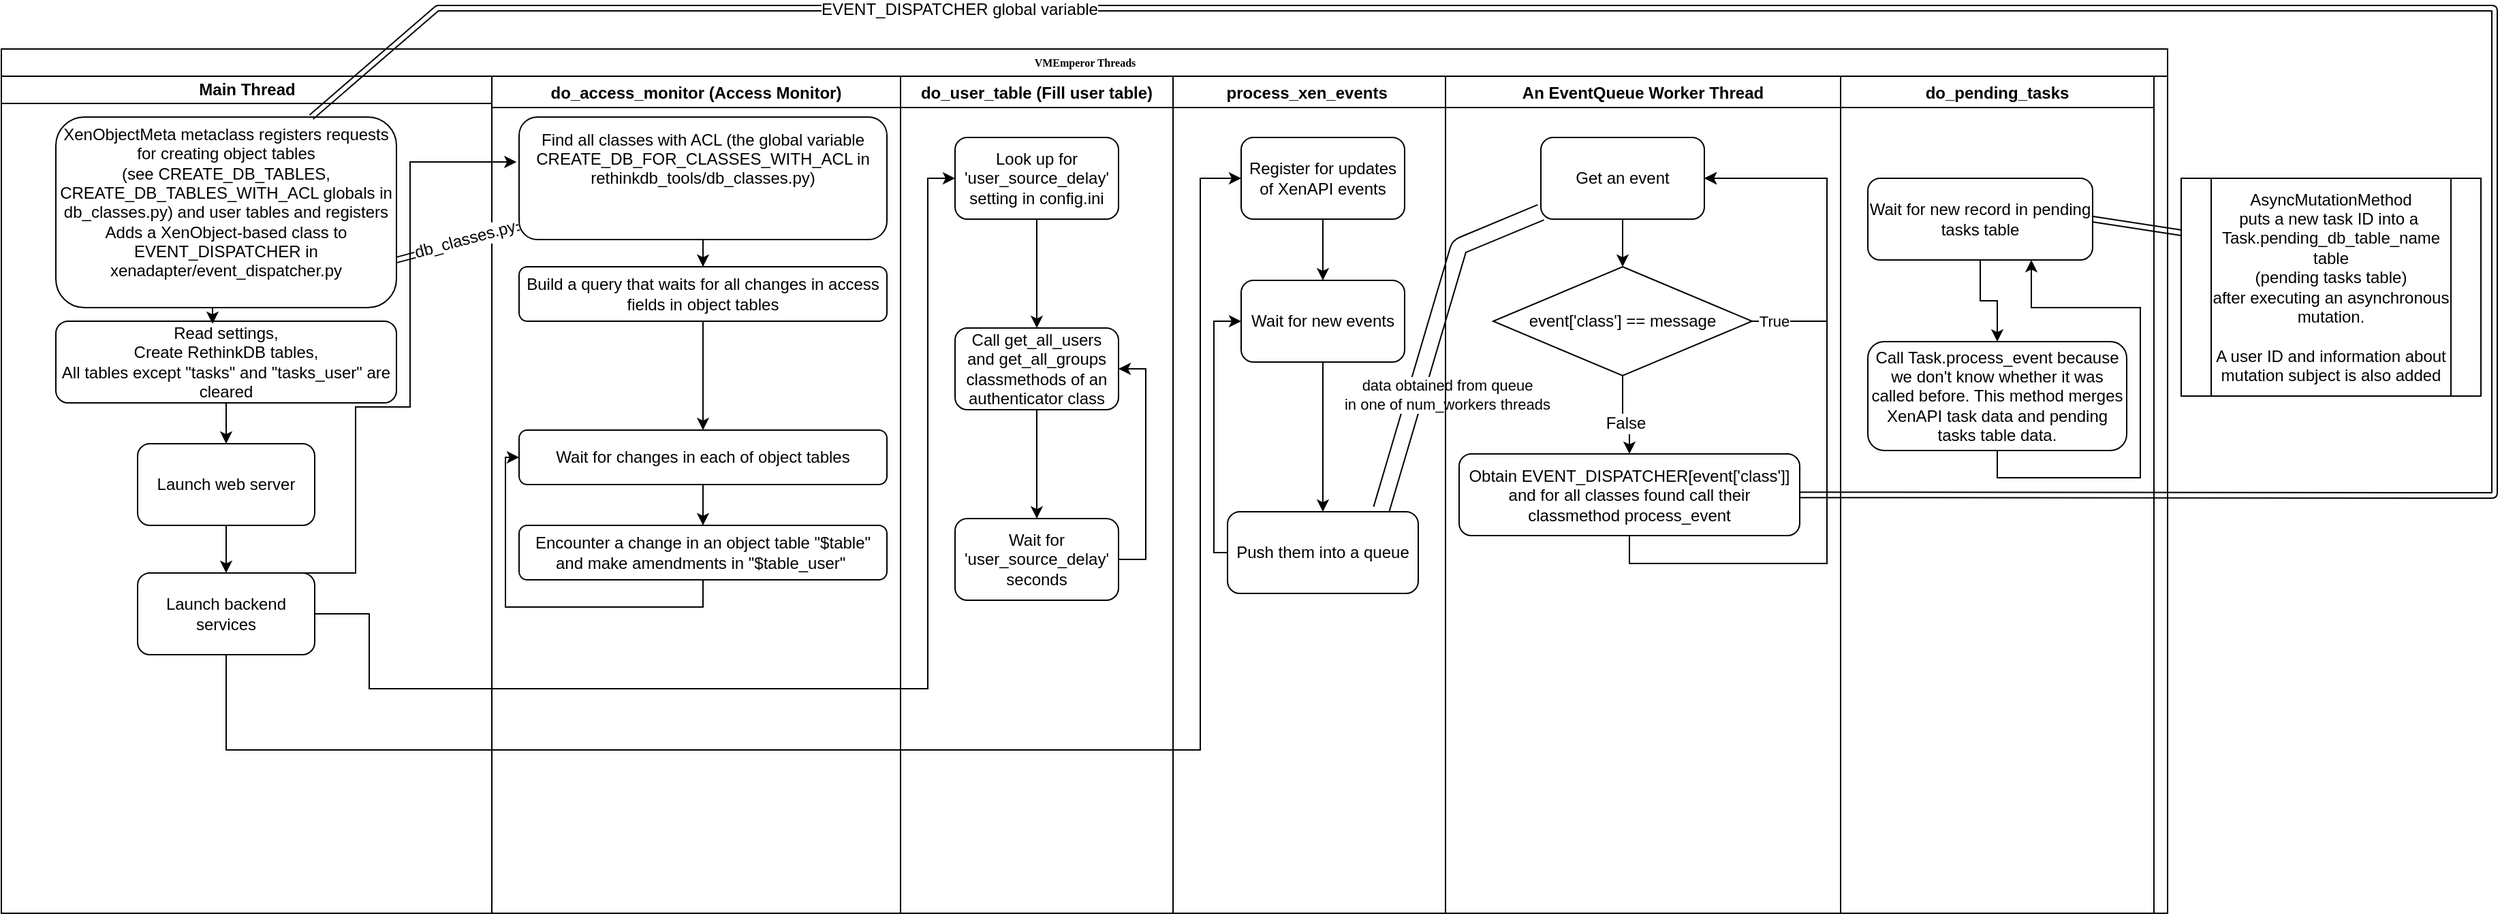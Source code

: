 <mxfile version="10.8.0" type="device"><diagram name="Page-1" id="74e2e168-ea6b-b213-b513-2b3c1d86103e"><mxGraphModel dx="674" dy="2419" grid="1" gridSize="10" guides="1" tooltips="1" connect="1" arrows="1" fold="1" page="1" pageScale="1" pageWidth="1100" pageHeight="850" background="#ffffff" math="0" shadow="0"><root><mxCell id="0"/><mxCell id="1" parent="0"/><mxCell id="77e6c97f196da883-1" value="VMEmperor Threads" style="swimlane;html=1;childLayout=stackLayout;startSize=20;rounded=0;shadow=0;labelBackgroundColor=none;strokeColor=#000000;strokeWidth=1;fillColor=#ffffff;fontFamily=Verdana;fontSize=8;fontColor=#000000;align=center;" parent="1" vertex="1" treatAsSingle="0"><mxGeometry x="10" y="-35" width="1590" height="635" as="geometry"/></mxCell><mxCell id="77e6c97f196da883-2" value="Main Thread&lt;br&gt;" style="swimlane;html=1;startSize=20;" parent="77e6c97f196da883-1" vertex="1" treatAsSingle="0"><mxGeometry y="20" width="360" height="615" as="geometry"/></mxCell><mxCell id="X5pP5uD3E4dSaAX-Qvk0-16" value="" style="edgeStyle=orthogonalEdgeStyle;rounded=0;orthogonalLoop=1;jettySize=auto;html=1;" parent="77e6c97f196da883-2" source="X5pP5uD3E4dSaAX-Qvk0-4" target="X5pP5uD3E4dSaAX-Qvk0-6" edge="1"><mxGeometry relative="1" as="geometry"/></mxCell><mxCell id="X5pP5uD3E4dSaAX-Qvk0-4" value="Read settings,&lt;br&gt;Create RethinkDB tables,&lt;br&gt;All tables except &quot;tasks&quot; and &quot;tasks_user&quot; are cleared&lt;br&gt;" style="rounded=1;whiteSpace=wrap;html=1;" parent="77e6c97f196da883-2" vertex="1"><mxGeometry x="40" y="180" width="250" height="60" as="geometry"/></mxCell><mxCell id="X5pP5uD3E4dSaAX-Qvk0-17" value="" style="edgeStyle=orthogonalEdgeStyle;rounded=0;orthogonalLoop=1;jettySize=auto;html=1;" parent="77e6c97f196da883-2" source="X5pP5uD3E4dSaAX-Qvk0-6" target="X5pP5uD3E4dSaAX-Qvk0-7" edge="1"><mxGeometry relative="1" as="geometry"/></mxCell><mxCell id="X5pP5uD3E4dSaAX-Qvk0-6" value="Launch web server" style="rounded=1;whiteSpace=wrap;html=1;" parent="77e6c97f196da883-2" vertex="1"><mxGeometry x="100" y="270" width="130" height="60" as="geometry"/></mxCell><mxCell id="X5pP5uD3E4dSaAX-Qvk0-7" value="Launch backend services&lt;br&gt;" style="rounded=1;whiteSpace=wrap;html=1;" parent="77e6c97f196da883-2" vertex="1"><mxGeometry x="100" y="365" width="130" height="60" as="geometry"/></mxCell><mxCell id="X5pP5uD3E4dSaAX-Qvk0-15" style="edgeStyle=orthogonalEdgeStyle;rounded=0;orthogonalLoop=1;jettySize=auto;html=1;exitX=0.5;exitY=1;exitDx=0;exitDy=0;entryX=0.46;entryY=0.033;entryDx=0;entryDy=0;entryPerimeter=0;" parent="77e6c97f196da883-2" source="X5pP5uD3E4dSaAX-Qvk0-11" target="X5pP5uD3E4dSaAX-Qvk0-4" edge="1"><mxGeometry relative="1" as="geometry"/></mxCell><mxCell id="X5pP5uD3E4dSaAX-Qvk0-11" value="XenObjectMeta metaclass registers requests for creating object tables&lt;br&gt;(see CREATE_DB_TABLES, CREATE_DB_TABLES_WITH_ACL globals in db_classes.py) and user tables and registers&lt;br&gt;Adds a XenObject-based class to EVENT_DISPATCHER in xenadapter/event_dispatcher.py&lt;br&gt;&lt;br&gt;" style="rounded=1;whiteSpace=wrap;html=1;" parent="77e6c97f196da883-2" vertex="1"><mxGeometry x="40" y="30" width="250" height="140" as="geometry"/></mxCell><mxCell id="X5pP5uD3E4dSaAX-Qvk0-18" value="do_access_monitor (Access Monitor)" style="swimlane;" parent="77e6c97f196da883-1" vertex="1" treatAsSingle="0"><mxGeometry x="360" y="20" width="300" height="615" as="geometry"/></mxCell><mxCell id="X5pP5uD3E4dSaAX-Qvk0-20" value="" style="edgeStyle=orthogonalEdgeStyle;rounded=0;orthogonalLoop=1;jettySize=auto;html=1;" parent="X5pP5uD3E4dSaAX-Qvk0-18" source="X5pP5uD3E4dSaAX-Qvk0-3" target="X5pP5uD3E4dSaAX-Qvk0-19" edge="1"><mxGeometry relative="1" as="geometry"/></mxCell><mxCell id="X5pP5uD3E4dSaAX-Qvk0-3" value="Find all classes with ACL (the global variable CREATE_DB_FOR_CLASSES_WITH_ACL in rethinkdb_tools/db_classes.py)&lt;br&gt;&lt;br&gt;&lt;br&gt;" style="rounded=1;whiteSpace=wrap;html=1;" parent="X5pP5uD3E4dSaAX-Qvk0-18" vertex="1"><mxGeometry x="20" y="30" width="270" height="90" as="geometry"/></mxCell><mxCell id="X5pP5uD3E4dSaAX-Qvk0-26" value="" style="edgeStyle=orthogonalEdgeStyle;rounded=0;orthogonalLoop=1;jettySize=auto;html=1;" parent="X5pP5uD3E4dSaAX-Qvk0-18" source="X5pP5uD3E4dSaAX-Qvk0-19" target="X5pP5uD3E4dSaAX-Qvk0-25" edge="1"><mxGeometry relative="1" as="geometry"/></mxCell><mxCell id="X5pP5uD3E4dSaAX-Qvk0-19" value="Build a query that waits for all changes in access fields in object tables&lt;br&gt;" style="rounded=1;whiteSpace=wrap;html=1;" parent="X5pP5uD3E4dSaAX-Qvk0-18" vertex="1"><mxGeometry x="20" y="140" width="270" height="40" as="geometry"/></mxCell><mxCell id="X5pP5uD3E4dSaAX-Qvk0-28" value="" style="edgeStyle=orthogonalEdgeStyle;rounded=0;orthogonalLoop=1;jettySize=auto;html=1;" parent="X5pP5uD3E4dSaAX-Qvk0-18" source="X5pP5uD3E4dSaAX-Qvk0-25" target="X5pP5uD3E4dSaAX-Qvk0-27" edge="1"><mxGeometry relative="1" as="geometry"/></mxCell><mxCell id="X5pP5uD3E4dSaAX-Qvk0-25" value="Wait for changes in each of object tables&lt;br&gt;" style="rounded=1;whiteSpace=wrap;html=1;" parent="X5pP5uD3E4dSaAX-Qvk0-18" vertex="1"><mxGeometry x="20" y="260" width="270" height="40" as="geometry"/></mxCell><mxCell id="X5pP5uD3E4dSaAX-Qvk0-31" style="edgeStyle=orthogonalEdgeStyle;rounded=0;orthogonalLoop=1;jettySize=auto;html=1;exitX=0.5;exitY=1;exitDx=0;exitDy=0;entryX=0;entryY=0.5;entryDx=0;entryDy=0;" parent="X5pP5uD3E4dSaAX-Qvk0-18" source="X5pP5uD3E4dSaAX-Qvk0-27" target="X5pP5uD3E4dSaAX-Qvk0-25" edge="1"><mxGeometry relative="1" as="geometry"><Array as="points"><mxPoint x="155" y="390"/><mxPoint x="10" y="390"/><mxPoint x="10" y="280"/></Array></mxGeometry></mxCell><mxCell id="X5pP5uD3E4dSaAX-Qvk0-27" value="Encounter a change in an object table &quot;$table&quot; and make amendments in &quot;$table_user&quot;&amp;nbsp;&lt;br&gt;" style="rounded=1;whiteSpace=wrap;html=1;" parent="X5pP5uD3E4dSaAX-Qvk0-18" vertex="1"><mxGeometry x="20" y="330" width="270" height="40" as="geometry"/></mxCell><mxCell id="X5pP5uD3E4dSaAX-Qvk0-32" value="do_user_table (Fill user table)" style="swimlane;" parent="77e6c97f196da883-1" vertex="1" treatAsSingle="0"><mxGeometry x="660" y="20" width="200" height="615" as="geometry"/></mxCell><mxCell id="X5pP5uD3E4dSaAX-Qvk0-41" value="" style="edgeStyle=orthogonalEdgeStyle;rounded=0;orthogonalLoop=1;jettySize=auto;html=1;" parent="X5pP5uD3E4dSaAX-Qvk0-32" source="X5pP5uD3E4dSaAX-Qvk0-37" target="X5pP5uD3E4dSaAX-Qvk0-40" edge="1"><mxGeometry relative="1" as="geometry"/></mxCell><mxCell id="X5pP5uD3E4dSaAX-Qvk0-37" value="Look up for 'user_source_delay' setting in config.ini" style="rounded=1;whiteSpace=wrap;html=1;" parent="X5pP5uD3E4dSaAX-Qvk0-32" vertex="1"><mxGeometry x="40" y="45" width="120" height="60" as="geometry"/></mxCell><mxCell id="X5pP5uD3E4dSaAX-Qvk0-43" value="" style="edgeStyle=orthogonalEdgeStyle;rounded=0;orthogonalLoop=1;jettySize=auto;html=1;" parent="X5pP5uD3E4dSaAX-Qvk0-32" source="X5pP5uD3E4dSaAX-Qvk0-40" target="X5pP5uD3E4dSaAX-Qvk0-42" edge="1"><mxGeometry relative="1" as="geometry"/></mxCell><mxCell id="X5pP5uD3E4dSaAX-Qvk0-40" value="Call get_all_users and get_all_groups classmethods of an authenticator class" style="rounded=1;whiteSpace=wrap;html=1;" parent="X5pP5uD3E4dSaAX-Qvk0-32" vertex="1"><mxGeometry x="40" y="185" width="120" height="60" as="geometry"/></mxCell><mxCell id="X5pP5uD3E4dSaAX-Qvk0-46" style="edgeStyle=orthogonalEdgeStyle;rounded=0;orthogonalLoop=1;jettySize=auto;html=1;exitX=1;exitY=0.5;exitDx=0;exitDy=0;entryX=1;entryY=0.5;entryDx=0;entryDy=0;" parent="X5pP5uD3E4dSaAX-Qvk0-32" source="X5pP5uD3E4dSaAX-Qvk0-42" target="X5pP5uD3E4dSaAX-Qvk0-40" edge="1"><mxGeometry relative="1" as="geometry"/></mxCell><mxCell id="X5pP5uD3E4dSaAX-Qvk0-42" value="Wait for 'user_source_delay' seconds" style="rounded=1;whiteSpace=wrap;html=1;" parent="X5pP5uD3E4dSaAX-Qvk0-32" vertex="1"><mxGeometry x="40" y="325" width="120" height="60" as="geometry"/></mxCell><mxCell id="X5pP5uD3E4dSaAX-Qvk0-35" style="edgeStyle=orthogonalEdgeStyle;rounded=0;orthogonalLoop=1;jettySize=auto;html=1;exitX=0.75;exitY=0;exitDx=0;exitDy=0;entryX=-0.007;entryY=0.367;entryDx=0;entryDy=0;entryPerimeter=0;" parent="77e6c97f196da883-1" source="X5pP5uD3E4dSaAX-Qvk0-7" target="X5pP5uD3E4dSaAX-Qvk0-3" edge="1"><mxGeometry relative="1" as="geometry"><Array as="points"><mxPoint x="260" y="385"/><mxPoint x="260" y="263"/><mxPoint x="300" y="263"/><mxPoint x="300" y="83"/></Array></mxGeometry></mxCell><mxCell id="X5pP5uD3E4dSaAX-Qvk0-47" style="edgeStyle=orthogonalEdgeStyle;rounded=0;orthogonalLoop=1;jettySize=auto;html=1;exitX=1;exitY=0.5;exitDx=0;exitDy=0;entryX=0;entryY=0.5;entryDx=0;entryDy=0;" parent="77e6c97f196da883-1" source="X5pP5uD3E4dSaAX-Qvk0-7" target="X5pP5uD3E4dSaAX-Qvk0-37" edge="1"><mxGeometry relative="1" as="geometry"><Array as="points"><mxPoint x="270" y="415"/><mxPoint x="270" y="470"/><mxPoint x="680" y="470"/><mxPoint x="680" y="95"/></Array></mxGeometry></mxCell><mxCell id="X5pP5uD3E4dSaAX-Qvk0-63" value="data obtained from queue&lt;br&gt;in one of num_workers threads&lt;br&gt;" style="shape=link;html=1;exitX=0.807;exitY=-0.033;exitDx=0;exitDy=0;exitPerimeter=0;width=12;" parent="77e6c97f196da883-1" source="X5pP5uD3E4dSaAX-Qvk0-57" target="X5pP5uD3E4dSaAX-Qvk0-64" edge="1"><mxGeometry x="0.517" y="-110" width="50" height="50" relative="1" as="geometry"><mxPoint x="1070" y="120" as="sourcePoint"/><mxPoint x="1070" y="80" as="targetPoint"/><Array as="points"><mxPoint x="1070" y="145"/></Array><mxPoint x="-52" y="8" as="offset"/></mxGeometry></mxCell><mxCell id="X5pP5uD3E4dSaAX-Qvk0-81" value="" style="shape=link;html=1;exitX=1;exitY=0.75;exitDx=0;exitDy=0;" parent="77e6c97f196da883-1" source="X5pP5uD3E4dSaAX-Qvk0-11" target="X5pP5uD3E4dSaAX-Qvk0-3" edge="1" treatAsSingle="0"><mxGeometry width="50" height="50" as="geometry"><mxPoint x="270" y="170" as="sourcePoint"/><mxPoint x="320" y="120" as="targetPoint"/></mxGeometry></mxCell><mxCell id="X5pP5uD3E4dSaAX-Qvk0-83" value="db_classes.py" style="text;html=1;resizable=0;points=[];align=center;verticalAlign=middle;labelBackgroundColor=#ffffff;rotation=-15;" parent="X5pP5uD3E4dSaAX-Qvk0-81" vertex="1" connectable="0"><mxGeometry x="-0.209" y="-2" relative="1" as="geometry"><mxPoint x="13.5" y="-7.5" as="offset"/></mxGeometry></mxCell><mxCell id="X5pP5uD3E4dSaAX-Qvk0-79" value="" style="shape=link;html=1;exitX=0.75;exitY=0;exitDx=0;exitDy=0;" parent="77e6c97f196da883-1" source="X5pP5uD3E4dSaAX-Qvk0-11" target="X5pP5uD3E4dSaAX-Qvk0-75" edge="1" treatAsSingle="0"><mxGeometry width="50" height="50" as="geometry"><mxPoint x="270" y="110" as="sourcePoint"/><mxPoint x="320" y="60" as="targetPoint"/><Array as="points"><mxPoint x="320" y="-30"/><mxPoint x="1440" y="-30"/><mxPoint x="1830" y="-30"/><mxPoint x="1830" y="328"/></Array></mxGeometry></mxCell><mxCell id="X5pP5uD3E4dSaAX-Qvk0-80" value="EVENT_DISPATCHER global variable" style="text;html=1;resizable=0;points=[];align=center;verticalAlign=middle;labelBackgroundColor=#ffffff;" parent="X5pP5uD3E4dSaAX-Qvk0-79" vertex="1" connectable="0"><mxGeometry x="-0.596" y="-1" relative="1" as="geometry"><mxPoint as="offset"/></mxGeometry></mxCell><mxCell id="X5pP5uD3E4dSaAX-Qvk0-49" value="process_xen_events " style="swimlane;" parent="77e6c97f196da883-1" vertex="1" treatAsSingle="0"><mxGeometry x="860" y="20" width="200" height="615" as="geometry"/></mxCell><mxCell id="X5pP5uD3E4dSaAX-Qvk0-53" value="" style="edgeStyle=orthogonalEdgeStyle;rounded=0;orthogonalLoop=1;jettySize=auto;html=1;" parent="X5pP5uD3E4dSaAX-Qvk0-49" source="X5pP5uD3E4dSaAX-Qvk0-51" target="X5pP5uD3E4dSaAX-Qvk0-52" edge="1"><mxGeometry relative="1" as="geometry"/></mxCell><mxCell id="X5pP5uD3E4dSaAX-Qvk0-51" value="Register for updates of XenAPI events" style="rounded=1;whiteSpace=wrap;html=1;" parent="X5pP5uD3E4dSaAX-Qvk0-49" vertex="1"><mxGeometry x="50" y="45" width="120" height="60" as="geometry"/></mxCell><mxCell id="i-X4S6mB99qi0Q78T2VF-7" style="edgeStyle=orthogonalEdgeStyle;rounded=0;orthogonalLoop=1;jettySize=auto;html=1;exitX=0.5;exitY=1;exitDx=0;exitDy=0;entryX=0.5;entryY=0;entryDx=0;entryDy=0;" parent="X5pP5uD3E4dSaAX-Qvk0-49" source="X5pP5uD3E4dSaAX-Qvk0-52" target="X5pP5uD3E4dSaAX-Qvk0-57" edge="1"><mxGeometry relative="1" as="geometry"/></mxCell><mxCell id="X5pP5uD3E4dSaAX-Qvk0-52" value="Wait for new events" style="rounded=1;whiteSpace=wrap;html=1;" parent="X5pP5uD3E4dSaAX-Qvk0-49" vertex="1"><mxGeometry x="50" y="150" width="120" height="60" as="geometry"/></mxCell><mxCell id="X5pP5uD3E4dSaAX-Qvk0-58" style="edgeStyle=orthogonalEdgeStyle;rounded=0;orthogonalLoop=1;jettySize=auto;html=1;exitX=0;exitY=0.5;exitDx=0;exitDy=0;entryX=0;entryY=0.5;entryDx=0;entryDy=0;" parent="X5pP5uD3E4dSaAX-Qvk0-49" source="X5pP5uD3E4dSaAX-Qvk0-57" target="X5pP5uD3E4dSaAX-Qvk0-52" edge="1"><mxGeometry relative="1" as="geometry"><Array as="points"><mxPoint x="30" y="350"/><mxPoint x="30" y="180"/></Array></mxGeometry></mxCell><mxCell id="X5pP5uD3E4dSaAX-Qvk0-57" value="Push them into a queue" style="rounded=1;whiteSpace=wrap;html=1;" parent="X5pP5uD3E4dSaAX-Qvk0-49" vertex="1"><mxGeometry x="40" y="320" width="140" height="60" as="geometry"/></mxCell><mxCell id="X5pP5uD3E4dSaAX-Qvk0-56" value="An EventQueue Worker Thread" style="swimlane;" parent="77e6c97f196da883-1" vertex="1" treatAsSingle="0"><mxGeometry x="1060" y="20" width="290" height="615" as="geometry"/></mxCell><mxCell id="X5pP5uD3E4dSaAX-Qvk0-66" value="" style="edgeStyle=orthogonalEdgeStyle;rounded=0;orthogonalLoop=1;jettySize=auto;html=1;" parent="X5pP5uD3E4dSaAX-Qvk0-56" source="X5pP5uD3E4dSaAX-Qvk0-64" target="X5pP5uD3E4dSaAX-Qvk0-65" edge="1"><mxGeometry relative="1" as="geometry"/></mxCell><mxCell id="X5pP5uD3E4dSaAX-Qvk0-64" value="Get an event" style="rounded=1;whiteSpace=wrap;html=1;" parent="X5pP5uD3E4dSaAX-Qvk0-56" vertex="1"><mxGeometry x="70" y="45" width="120" height="60" as="geometry"/></mxCell><mxCell id="X5pP5uD3E4dSaAX-Qvk0-72" value="True" style="edgeStyle=orthogonalEdgeStyle;rounded=0;orthogonalLoop=1;jettySize=auto;html=1;exitX=1;exitY=0.5;exitDx=0;exitDy=0;" parent="X5pP5uD3E4dSaAX-Qvk0-56" source="X5pP5uD3E4dSaAX-Qvk0-65" edge="1"><mxGeometry x="-0.877" relative="1" as="geometry"><Array as="points"><mxPoint x="280" y="180"/><mxPoint x="280" y="75"/></Array><mxPoint as="offset"/><mxPoint x="190" y="75" as="targetPoint"/></mxGeometry></mxCell><mxCell id="X5pP5uD3E4dSaAX-Qvk0-77" style="edgeStyle=orthogonalEdgeStyle;rounded=0;orthogonalLoop=1;jettySize=auto;html=1;exitX=0.5;exitY=1;exitDx=0;exitDy=0;" parent="X5pP5uD3E4dSaAX-Qvk0-56" source="X5pP5uD3E4dSaAX-Qvk0-65" target="X5pP5uD3E4dSaAX-Qvk0-75" edge="1" treatAsSingle="0"><mxGeometry as="geometry"/></mxCell><mxCell id="X5pP5uD3E4dSaAX-Qvk0-78" value="False" style="text;html=1;resizable=0;points=[];align=center;verticalAlign=middle;labelBackgroundColor=#ffffff;" parent="X5pP5uD3E4dSaAX-Qvk0-77" vertex="1" connectable="0"><mxGeometry x="0.28" y="-3" relative="1" as="geometry"><mxPoint as="offset"/></mxGeometry></mxCell><mxCell id="X5pP5uD3E4dSaAX-Qvk0-65" value="event['class'] == message" style="rhombus;whiteSpace=wrap;html=1;" parent="X5pP5uD3E4dSaAX-Qvk0-56" vertex="1"><mxGeometry x="35" y="140" width="190" height="80" as="geometry"/></mxCell><mxCell id="X5pP5uD3E4dSaAX-Qvk0-84" style="edgeStyle=orthogonalEdgeStyle;rounded=0;orthogonalLoop=1;jettySize=auto;html=1;exitX=0.5;exitY=1;exitDx=0;exitDy=0;entryX=1;entryY=0.5;entryDx=0;entryDy=0;" parent="X5pP5uD3E4dSaAX-Qvk0-56" source="X5pP5uD3E4dSaAX-Qvk0-75" target="X5pP5uD3E4dSaAX-Qvk0-64" edge="1"><mxGeometry relative="1" as="geometry"><mxPoint x="200" y="75" as="targetPoint"/><Array as="points"><mxPoint x="135" y="358"/><mxPoint x="280" y="358"/><mxPoint x="280" y="75"/></Array></mxGeometry></mxCell><mxCell id="X5pP5uD3E4dSaAX-Qvk0-75" value="Obtain EVENT_DISPATCHER[event['class']]&lt;br&gt;and for all classes found call their classmethod process_event&lt;br&gt;" style="rounded=1;whiteSpace=wrap;html=1;" parent="X5pP5uD3E4dSaAX-Qvk0-56" vertex="1"><mxGeometry x="10" y="277.5" width="250" height="60" as="geometry"/></mxCell><mxCell id="X5pP5uD3E4dSaAX-Qvk0-86" value="do_pending_tasks" style="swimlane;" parent="77e6c97f196da883-1" vertex="1" treatAsSingle="0"><mxGeometry x="1350" y="20" width="230" height="615" as="geometry"/></mxCell><mxCell id="X5pP5uD3E4dSaAX-Qvk0-93" value="" style="edgeStyle=orthogonalEdgeStyle;rounded=0;orthogonalLoop=1;jettySize=auto;html=1;" parent="X5pP5uD3E4dSaAX-Qvk0-86" source="X5pP5uD3E4dSaAX-Qvk0-89" target="X5pP5uD3E4dSaAX-Qvk0-92" edge="1"><mxGeometry relative="1" as="geometry"/></mxCell><mxCell id="X5pP5uD3E4dSaAX-Qvk0-89" value="Wait for new record in pending tasks table" style="rounded=1;whiteSpace=wrap;html=1;" parent="X5pP5uD3E4dSaAX-Qvk0-86" vertex="1"><mxGeometry x="20" y="75" width="165" height="60" as="geometry"/></mxCell><mxCell id="X5pP5uD3E4dSaAX-Qvk0-92" value="Call Task.process_event because we don't know whether it was called before. This method merges XenAPI task data and pending tasks table data." style="rounded=1;whiteSpace=wrap;html=1;" parent="X5pP5uD3E4dSaAX-Qvk0-86" vertex="1"><mxGeometry x="20" y="195" width="190" height="80" as="geometry"/></mxCell><mxCell id="X5pP5uD3E4dSaAX-Qvk0-95" style="edgeStyle=orthogonalEdgeStyle;rounded=0;orthogonalLoop=1;jettySize=auto;html=1;exitX=0.5;exitY=1;exitDx=0;exitDy=0;" parent="X5pP5uD3E4dSaAX-Qvk0-86" source="X5pP5uD3E4dSaAX-Qvk0-92" target="X5pP5uD3E4dSaAX-Qvk0-89" edge="1"><mxGeometry relative="1" as="geometry"><mxPoint x="140" y="145" as="targetPoint"/><Array as="points"><mxPoint x="115" y="295"/><mxPoint x="220" y="295"/><mxPoint x="220" y="170"/><mxPoint x="140" y="170"/></Array></mxGeometry></mxCell><mxCell id="i-X4S6mB99qi0Q78T2VF-2" style="edgeStyle=orthogonalEdgeStyle;rounded=0;orthogonalLoop=1;jettySize=auto;html=1;exitX=0.5;exitY=1;exitDx=0;exitDy=0;entryX=0;entryY=0.5;entryDx=0;entryDy=0;" parent="77e6c97f196da883-1" source="X5pP5uD3E4dSaAX-Qvk0-7" target="X5pP5uD3E4dSaAX-Qvk0-51" edge="1"><mxGeometry relative="1" as="geometry"><Array as="points"><mxPoint x="165" y="515"/><mxPoint x="880" y="515"/><mxPoint x="880" y="95"/></Array></mxGeometry></mxCell><mxCell id="X5pP5uD3E4dSaAX-Qvk0-87" value="AsyncMutationMethod&lt;br&gt;puts a new task ID into a&amp;nbsp;&lt;br&gt;Task.pending_db_table_name&lt;br&gt;table&lt;br&gt;(pending tasks table)&lt;br&gt;after executing an asynchronous mutation.&lt;br&gt;&lt;br&gt;A user ID and information about mutation subject is also added&lt;br&gt;" style="shape=process;whiteSpace=wrap;html=1;backgroundOutline=1;" parent="1" vertex="1"><mxGeometry x="1610" y="60" width="220" height="160" as="geometry"/></mxCell><mxCell id="X5pP5uD3E4dSaAX-Qvk0-91" value="" style="shape=link;html=1;exitX=1;exitY=0.5;exitDx=0;exitDy=0;entryX=0;entryY=0.25;entryDx=0;entryDy=0;" parent="1" source="X5pP5uD3E4dSaAX-Qvk0-89" target="X5pP5uD3E4dSaAX-Qvk0-87" edge="1"><mxGeometry width="50" height="50" relative="1" as="geometry"><mxPoint x="1590" y="110" as="sourcePoint"/><mxPoint x="1630" y="80" as="targetPoint"/></mxGeometry></mxCell></root></mxGraphModel></diagram></mxfile>